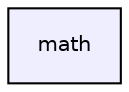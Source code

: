 digraph "/home/superuser/snowball/math" {
  compound=true
  node [ fontsize="10", fontname="Helvetica"];
  edge [ labelfontsize="10", labelfontname="Helvetica"];
  dir_296d53ceaeaa7e099814a6def439fe8a [shape=box, label="math", style="filled", fillcolor="#eeeeff", pencolor="black", URL="dir_296d53ceaeaa7e099814a6def439fe8a.html"];
}
